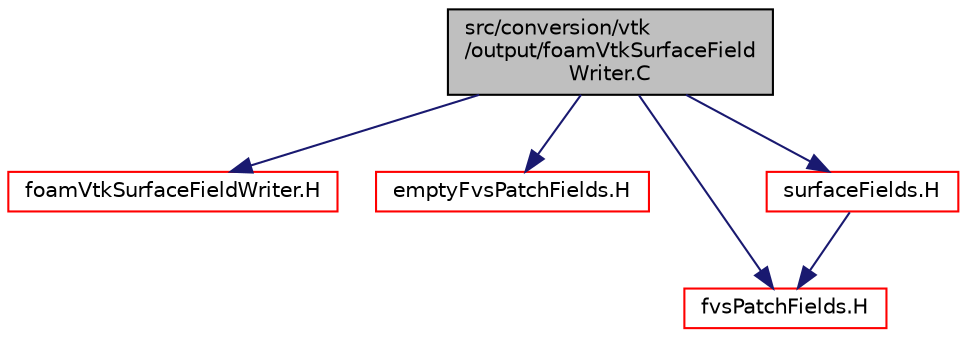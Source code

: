 digraph "src/conversion/vtk/output/foamVtkSurfaceFieldWriter.C"
{
  bgcolor="transparent";
  edge [fontname="Helvetica",fontsize="10",labelfontname="Helvetica",labelfontsize="10"];
  node [fontname="Helvetica",fontsize="10",shape=record];
  Node1 [label="src/conversion/vtk\l/output/foamVtkSurfaceField\lWriter.C",height=0.2,width=0.4,color="black", fillcolor="grey75", style="filled" fontcolor="black"];
  Node1 -> Node2 [color="midnightblue",fontsize="10",style="solid",fontname="Helvetica"];
  Node2 [label="foamVtkSurfaceFieldWriter.H",height=0.2,width=0.4,color="red",URL="$foamVtkSurfaceFieldWriter_8H.html"];
  Node1 -> Node3 [color="midnightblue",fontsize="10",style="solid",fontname="Helvetica"];
  Node3 [label="emptyFvsPatchFields.H",height=0.2,width=0.4,color="red",URL="$emptyFvsPatchFields_8H.html"];
  Node1 -> Node4 [color="midnightblue",fontsize="10",style="solid",fontname="Helvetica"];
  Node4 [label="fvsPatchFields.H",height=0.2,width=0.4,color="red",URL="$fvsPatchFields_8H.html"];
  Node1 -> Node5 [color="midnightblue",fontsize="10",style="solid",fontname="Helvetica"];
  Node5 [label="surfaceFields.H",height=0.2,width=0.4,color="red",URL="$surfaceFields_8H.html",tooltip="Foam::surfaceFields. "];
  Node5 -> Node4 [color="midnightblue",fontsize="10",style="solid",fontname="Helvetica"];
}
